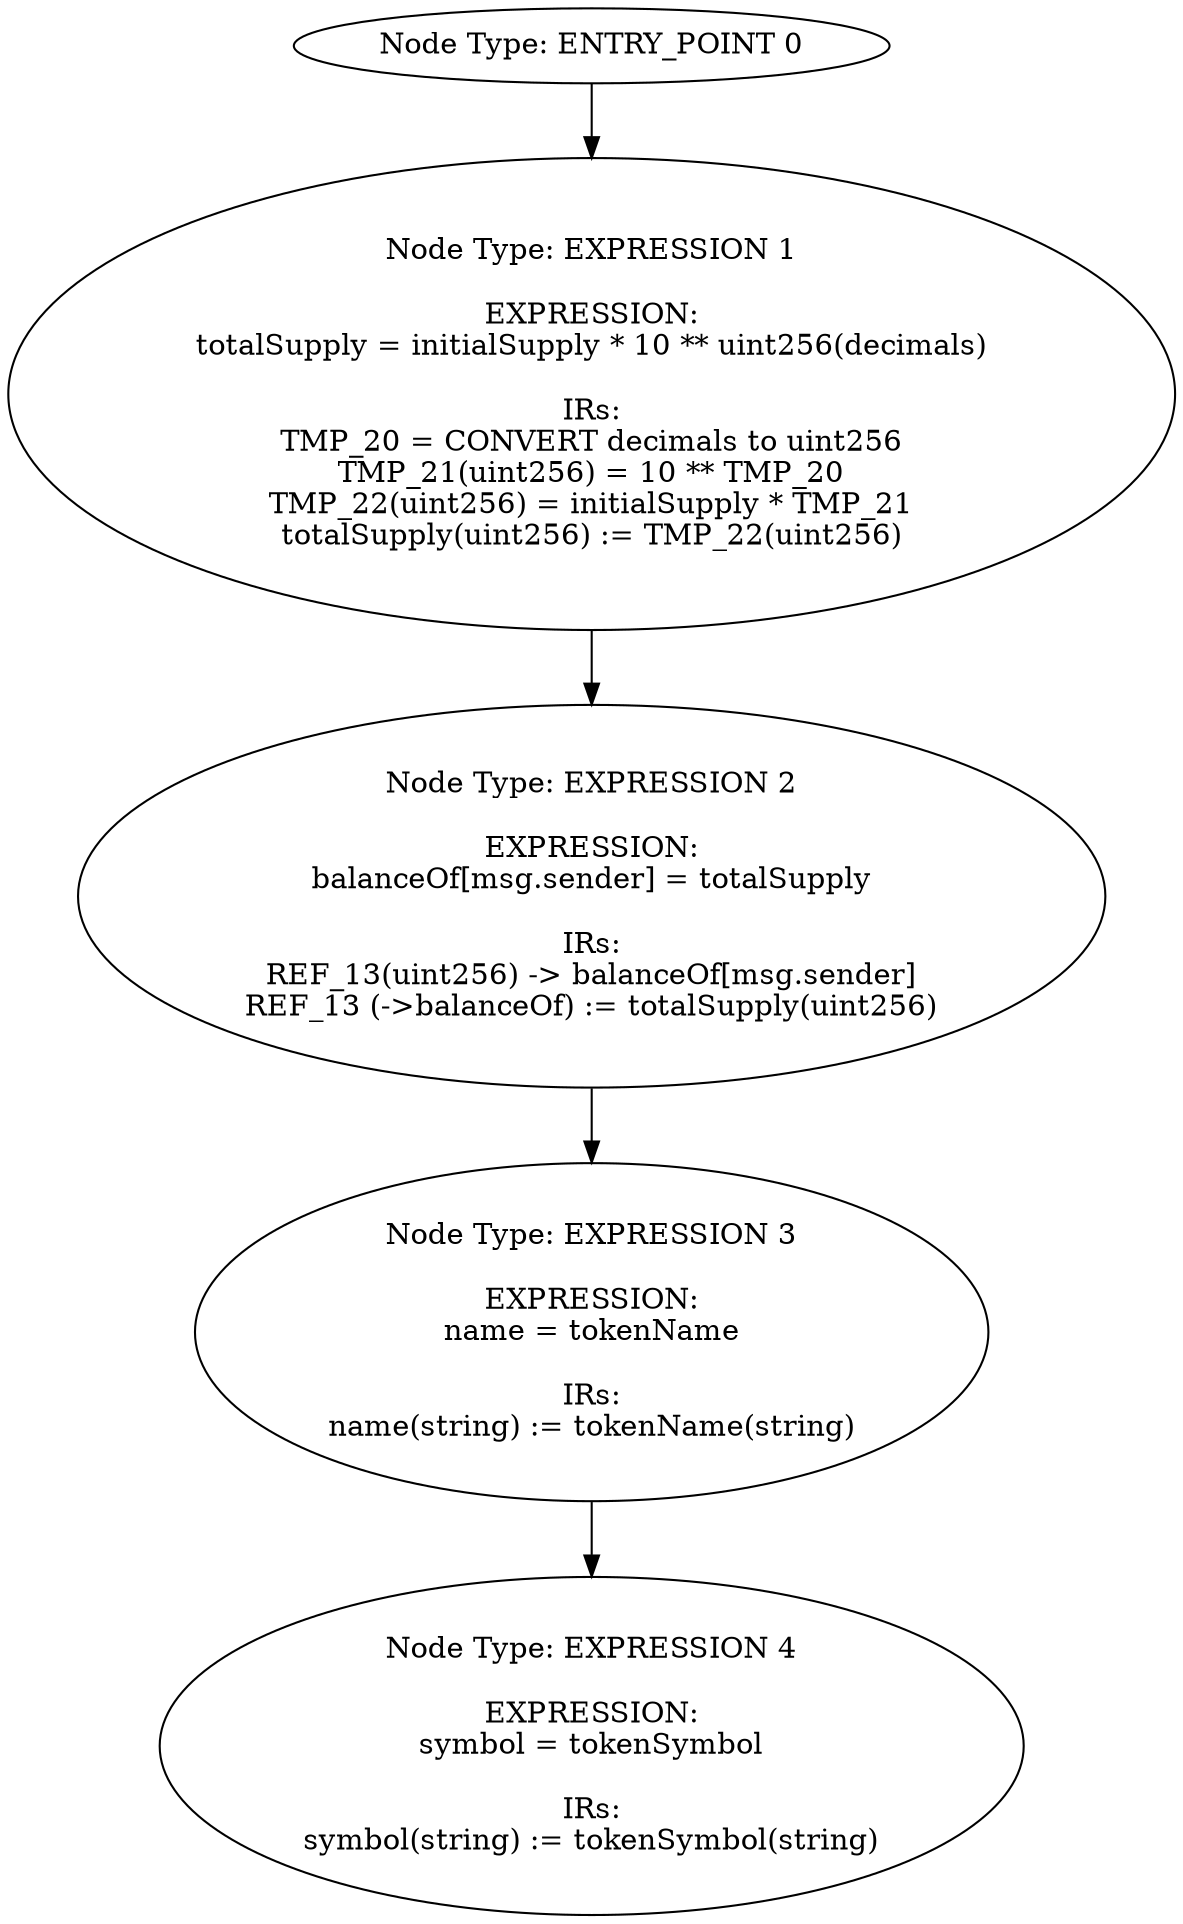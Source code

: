 digraph{
0[label="Node Type: ENTRY_POINT 0
"];
0->1;
1[label="Node Type: EXPRESSION 1

EXPRESSION:
totalSupply = initialSupply * 10 ** uint256(decimals)

IRs:
TMP_20 = CONVERT decimals to uint256
TMP_21(uint256) = 10 ** TMP_20
TMP_22(uint256) = initialSupply * TMP_21
totalSupply(uint256) := TMP_22(uint256)"];
1->2;
2[label="Node Type: EXPRESSION 2

EXPRESSION:
balanceOf[msg.sender] = totalSupply

IRs:
REF_13(uint256) -> balanceOf[msg.sender]
REF_13 (->balanceOf) := totalSupply(uint256)"];
2->3;
3[label="Node Type: EXPRESSION 3

EXPRESSION:
name = tokenName

IRs:
name(string) := tokenName(string)"];
3->4;
4[label="Node Type: EXPRESSION 4

EXPRESSION:
symbol = tokenSymbol

IRs:
symbol(string) := tokenSymbol(string)"];
}
